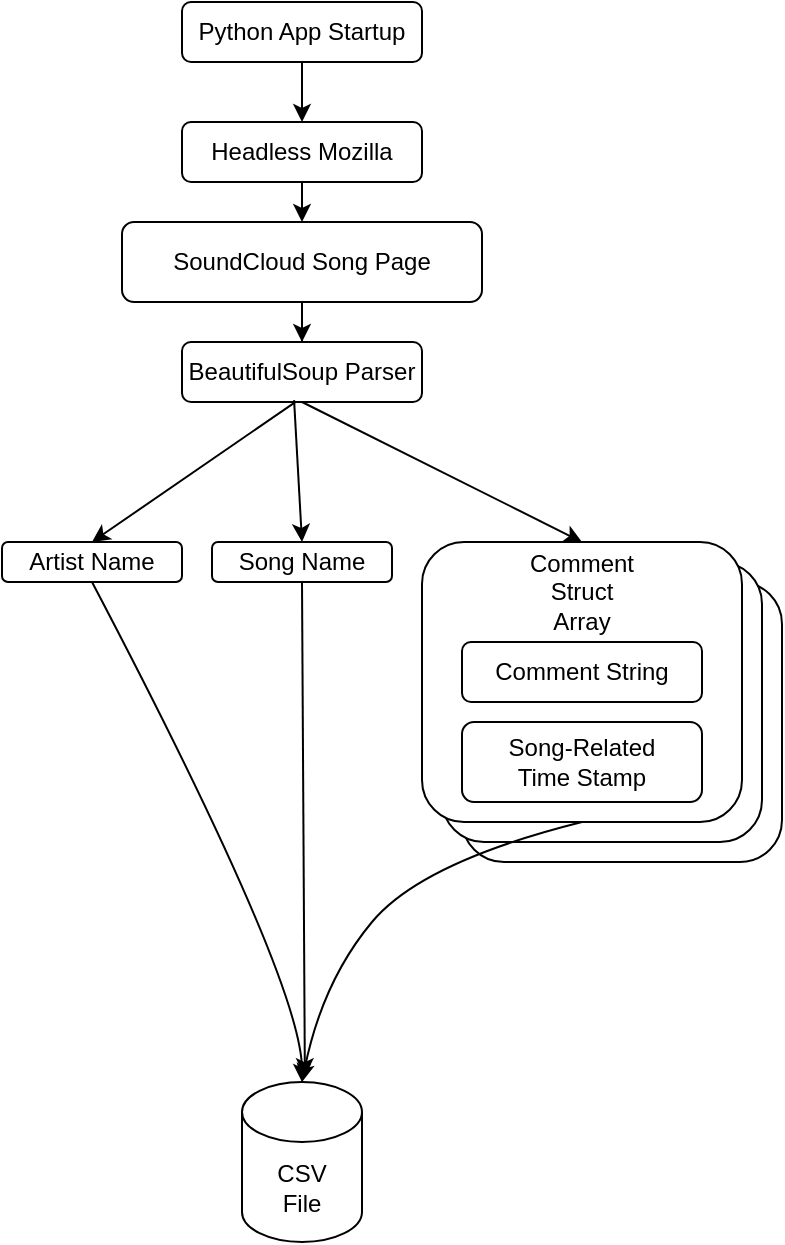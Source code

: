 <mxfile version="24.7.17">
  <diagram name="Page-1" id="DpDlWnKAV-84pjB3DJ0x">
    <mxGraphModel dx="9560" dy="5167" grid="1" gridSize="10" guides="1" tooltips="1" connect="1" arrows="1" fold="1" page="1" pageScale="1" pageWidth="850" pageHeight="1100" math="0" shadow="0">
      <root>
        <mxCell id="0" />
        <mxCell id="1" parent="0" />
        <mxCell id="_rklgykb-oncmdl582mS-33" value="" style="rounded=1;whiteSpace=wrap;html=1;" vertex="1" parent="1">
          <mxGeometry x="240" y="310" width="160" height="140" as="geometry" />
        </mxCell>
        <mxCell id="_rklgykb-oncmdl582mS-32" value="" style="rounded=1;whiteSpace=wrap;html=1;" vertex="1" parent="1">
          <mxGeometry x="230" y="300" width="160" height="140" as="geometry" />
        </mxCell>
        <mxCell id="_rklgykb-oncmdl582mS-11" style="edgeStyle=orthogonalEdgeStyle;rounded=0;orthogonalLoop=1;jettySize=auto;html=1;exitX=0.5;exitY=1;exitDx=0;exitDy=0;" edge="1" parent="1" source="_rklgykb-oncmdl582mS-1" target="_rklgykb-oncmdl582mS-10">
          <mxGeometry relative="1" as="geometry" />
        </mxCell>
        <mxCell id="_rklgykb-oncmdl582mS-1" value="&lt;div&gt;SoundCloud Song Page&lt;/div&gt;" style="rounded=1;whiteSpace=wrap;html=1;" vertex="1" parent="1">
          <mxGeometry x="70" y="130" width="180" height="40" as="geometry" />
        </mxCell>
        <mxCell id="_rklgykb-oncmdl582mS-5" style="edgeStyle=orthogonalEdgeStyle;rounded=0;orthogonalLoop=1;jettySize=auto;html=1;exitX=0.5;exitY=1;exitDx=0;exitDy=0;entryX=0.5;entryY=0;entryDx=0;entryDy=0;" edge="1" parent="1" source="_rklgykb-oncmdl582mS-3" target="_rklgykb-oncmdl582mS-1">
          <mxGeometry relative="1" as="geometry" />
        </mxCell>
        <mxCell id="_rklgykb-oncmdl582mS-3" value="Headless Mozilla" style="rounded=1;whiteSpace=wrap;html=1;" vertex="1" parent="1">
          <mxGeometry x="100" y="80" width="120" height="30" as="geometry" />
        </mxCell>
        <mxCell id="_rklgykb-oncmdl582mS-7" style="edgeStyle=orthogonalEdgeStyle;rounded=0;orthogonalLoop=1;jettySize=auto;html=1;exitX=0.5;exitY=1;exitDx=0;exitDy=0;entryX=0.5;entryY=0;entryDx=0;entryDy=0;" edge="1" parent="1" source="_rklgykb-oncmdl582mS-6" target="_rklgykb-oncmdl582mS-3">
          <mxGeometry relative="1" as="geometry" />
        </mxCell>
        <mxCell id="_rklgykb-oncmdl582mS-6" value="Python App Startup" style="rounded=1;whiteSpace=wrap;html=1;" vertex="1" parent="1">
          <mxGeometry x="100" y="20" width="120" height="30" as="geometry" />
        </mxCell>
        <mxCell id="_rklgykb-oncmdl582mS-8" value="&lt;div&gt;Song Name&lt;/div&gt;" style="rounded=1;whiteSpace=wrap;html=1;" vertex="1" parent="1">
          <mxGeometry x="115" y="290" width="90" height="20" as="geometry" />
        </mxCell>
        <mxCell id="_rklgykb-oncmdl582mS-9" value="&lt;div&gt;Artist Name&lt;/div&gt;" style="rounded=1;whiteSpace=wrap;html=1;" vertex="1" parent="1">
          <mxGeometry x="10" y="290" width="90" height="20" as="geometry" />
        </mxCell>
        <mxCell id="_rklgykb-oncmdl582mS-10" value="&lt;div&gt;BeautifulSoup Parser&lt;/div&gt;" style="rounded=1;whiteSpace=wrap;html=1;" vertex="1" parent="1">
          <mxGeometry x="100" y="190" width="120" height="30" as="geometry" />
        </mxCell>
        <mxCell id="_rklgykb-oncmdl582mS-13" value="" style="endArrow=classic;html=1;rounded=0;exitX=0.472;exitY=1.002;exitDx=0;exitDy=0;exitPerimeter=0;entryX=0.5;entryY=0;entryDx=0;entryDy=0;" edge="1" parent="1" source="_rklgykb-oncmdl582mS-10" target="_rklgykb-oncmdl582mS-9">
          <mxGeometry width="50" height="50" relative="1" as="geometry">
            <mxPoint x="190" y="240" as="sourcePoint" />
            <mxPoint x="70" y="260" as="targetPoint" />
          </mxGeometry>
        </mxCell>
        <mxCell id="_rklgykb-oncmdl582mS-15" value="" style="endArrow=classic;html=1;rounded=0;exitX=0.467;exitY=0.969;exitDx=0;exitDy=0;exitPerimeter=0;entryX=0.5;entryY=0;entryDx=0;entryDy=0;" edge="1" parent="1" source="_rklgykb-oncmdl582mS-10" target="_rklgykb-oncmdl582mS-8">
          <mxGeometry width="50" height="50" relative="1" as="geometry">
            <mxPoint x="210" y="260" as="sourcePoint" />
            <mxPoint x="260" y="210" as="targetPoint" />
          </mxGeometry>
        </mxCell>
        <mxCell id="_rklgykb-oncmdl582mS-16" value="" style="rounded=1;whiteSpace=wrap;html=1;" vertex="1" parent="1">
          <mxGeometry x="220" y="290" width="160" height="140" as="geometry" />
        </mxCell>
        <mxCell id="_rklgykb-oncmdl582mS-17" value="&lt;div&gt;Comment Struct&lt;/div&gt;&lt;div&gt;Array&lt;/div&gt;" style="text;html=1;align=center;verticalAlign=middle;whiteSpace=wrap;rounded=0;" vertex="1" parent="1">
          <mxGeometry x="270" y="300" width="60" height="30" as="geometry" />
        </mxCell>
        <mxCell id="_rklgykb-oncmdl582mS-19" value="&lt;div&gt;Comment String&lt;/div&gt;" style="rounded=1;whiteSpace=wrap;html=1;" vertex="1" parent="1">
          <mxGeometry x="240" y="340" width="120" height="30" as="geometry" />
        </mxCell>
        <mxCell id="_rklgykb-oncmdl582mS-20" value="&lt;div&gt;Song-Related&lt;/div&gt;&lt;div&gt;Time Stamp&lt;/div&gt;" style="rounded=1;whiteSpace=wrap;html=1;" vertex="1" parent="1">
          <mxGeometry x="240" y="380" width="120" height="40" as="geometry" />
        </mxCell>
        <mxCell id="_rklgykb-oncmdl582mS-21" value="" style="endArrow=classic;html=1;rounded=0;entryX=0.5;entryY=0;entryDx=0;entryDy=0;" edge="1" parent="1" target="_rklgykb-oncmdl582mS-16">
          <mxGeometry width="50" height="50" relative="1" as="geometry">
            <mxPoint x="160" y="220" as="sourcePoint" />
            <mxPoint x="380" y="330" as="targetPoint" />
          </mxGeometry>
        </mxCell>
        <mxCell id="_rklgykb-oncmdl582mS-34" value="&lt;div&gt;CSV&lt;/div&gt;&lt;div&gt;File&lt;/div&gt;" style="shape=cylinder3;whiteSpace=wrap;html=1;boundedLbl=1;backgroundOutline=1;size=15;" vertex="1" parent="1">
          <mxGeometry x="130" y="560" width="60" height="80" as="geometry" />
        </mxCell>
        <mxCell id="_rklgykb-oncmdl582mS-35" value="" style="curved=1;endArrow=classic;html=1;rounded=0;exitX=0.5;exitY=1;exitDx=0;exitDy=0;entryX=0.5;entryY=0;entryDx=0;entryDy=0;entryPerimeter=0;" edge="1" parent="1" source="_rklgykb-oncmdl582mS-9" target="_rklgykb-oncmdl582mS-34">
          <mxGeometry width="50" height="50" relative="1" as="geometry">
            <mxPoint x="230" y="480" as="sourcePoint" />
            <mxPoint x="280" y="430" as="targetPoint" />
            <Array as="points">
              <mxPoint x="160" y="510" />
            </Array>
          </mxGeometry>
        </mxCell>
        <mxCell id="_rklgykb-oncmdl582mS-36" value="" style="curved=1;endArrow=classic;html=1;rounded=0;exitX=0.5;exitY=1;exitDx=0;exitDy=0;entryX=0.524;entryY=-0.036;entryDx=0;entryDy=0;entryPerimeter=0;" edge="1" parent="1" source="_rklgykb-oncmdl582mS-8" target="_rklgykb-oncmdl582mS-34">
          <mxGeometry width="50" height="50" relative="1" as="geometry">
            <mxPoint x="230" y="480" as="sourcePoint" />
            <mxPoint x="140" y="490" as="targetPoint" />
            <Array as="points" />
          </mxGeometry>
        </mxCell>
        <mxCell id="_rklgykb-oncmdl582mS-37" value="" style="curved=1;endArrow=classic;html=1;rounded=0;entryX=0.5;entryY=0;entryDx=0;entryDy=0;entryPerimeter=0;" edge="1" parent="1" target="_rklgykb-oncmdl582mS-34">
          <mxGeometry width="50" height="50" relative="1" as="geometry">
            <mxPoint x="300" y="430" as="sourcePoint" />
            <mxPoint x="280" y="440" as="targetPoint" />
            <Array as="points">
              <mxPoint x="220" y="450" />
              <mxPoint x="170" y="510" />
            </Array>
          </mxGeometry>
        </mxCell>
      </root>
    </mxGraphModel>
  </diagram>
</mxfile>
